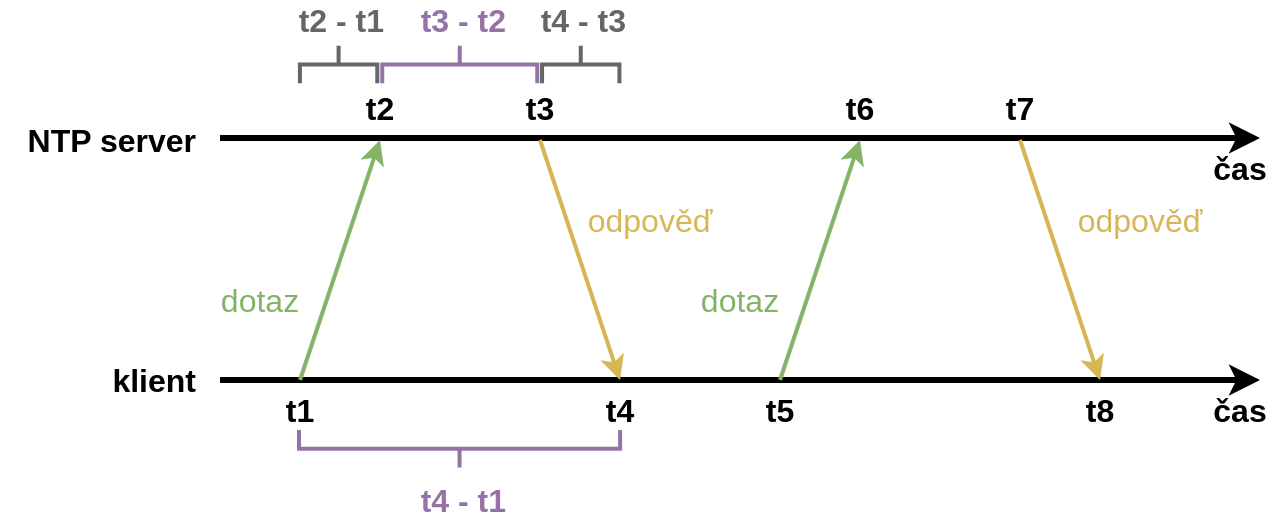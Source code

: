<mxfile version="26.2.2">
  <diagram name="Page-1" id="X08ZS3o8av-dKwaU-rqE">
    <mxGraphModel dx="985" dy="580" grid="1" gridSize="10" guides="1" tooltips="1" connect="1" arrows="1" fold="1" page="1" pageScale="1" pageWidth="1169" pageHeight="827" math="0" shadow="0">
      <root>
        <mxCell id="0" />
        <mxCell id="1" parent="0" />
        <mxCell id="-uxzVdANsLcefzm5V_yx-1" value="" style="endArrow=classic;html=1;rounded=0;strokeWidth=3;endFill=1;" parent="1" edge="1">
          <mxGeometry width="50" height="50" relative="1" as="geometry">
            <mxPoint x="400" y="319" as="sourcePoint" />
            <mxPoint x="920" y="319" as="targetPoint" />
          </mxGeometry>
        </mxCell>
        <mxCell id="-uxzVdANsLcefzm5V_yx-2" value="" style="endArrow=classic;html=1;rounded=0;strokeWidth=3;endFill=1;" parent="1" edge="1">
          <mxGeometry width="50" height="50" relative="1" as="geometry">
            <mxPoint x="400" y="440" as="sourcePoint" />
            <mxPoint x="920" y="440" as="targetPoint" />
          </mxGeometry>
        </mxCell>
        <mxCell id="-uxzVdANsLcefzm5V_yx-3" value="" style="endArrow=classic;html=1;rounded=0;fillColor=#d5e8d4;strokeColor=#82b366;strokeWidth=2;" parent="1" edge="1">
          <mxGeometry width="50" height="50" relative="1" as="geometry">
            <mxPoint x="440" y="440" as="sourcePoint" />
            <mxPoint x="480" y="320" as="targetPoint" />
          </mxGeometry>
        </mxCell>
        <mxCell id="-uxzVdANsLcefzm5V_yx-4" value="" style="endArrow=classic;html=1;rounded=0;fillColor=#fff2cc;strokeColor=#d6b656;strokeWidth=2;" parent="1" edge="1">
          <mxGeometry width="50" height="50" relative="1" as="geometry">
            <mxPoint x="560" y="320" as="sourcePoint" />
            <mxPoint x="600" y="440" as="targetPoint" />
          </mxGeometry>
        </mxCell>
        <mxCell id="-uxzVdANsLcefzm5V_yx-5" value="" style="endArrow=classic;html=1;rounded=0;fillColor=#d5e8d4;strokeColor=#82b366;strokeWidth=2;" parent="1" edge="1">
          <mxGeometry width="50" height="50" relative="1" as="geometry">
            <mxPoint x="680" y="440" as="sourcePoint" />
            <mxPoint x="720" y="320" as="targetPoint" />
          </mxGeometry>
        </mxCell>
        <mxCell id="-uxzVdANsLcefzm5V_yx-6" value="" style="endArrow=classic;html=1;rounded=0;fillColor=#fff2cc;strokeColor=#d6b656;strokeWidth=2;" parent="1" edge="1">
          <mxGeometry width="50" height="50" relative="1" as="geometry">
            <mxPoint x="800" y="320" as="sourcePoint" />
            <mxPoint x="840" y="440" as="targetPoint" />
          </mxGeometry>
        </mxCell>
        <mxCell id="-uxzVdANsLcefzm5V_yx-8" value="&lt;font style=&quot;font-size: 16px;&quot;&gt;&lt;b&gt;t1&lt;/b&gt;&lt;/font&gt;" style="text;html=1;align=center;verticalAlign=middle;whiteSpace=wrap;rounded=0;" parent="1" vertex="1">
          <mxGeometry x="420" y="440" width="40" height="30" as="geometry" />
        </mxCell>
        <mxCell id="-uxzVdANsLcefzm5V_yx-9" value="&lt;font style=&quot;font-size: 16px;&quot;&gt;&lt;b&gt;t2&lt;/b&gt;&lt;/font&gt;" style="text;html=1;align=center;verticalAlign=middle;whiteSpace=wrap;rounded=0;" parent="1" vertex="1">
          <mxGeometry x="460" y="289.43" width="40" height="30" as="geometry" />
        </mxCell>
        <mxCell id="-uxzVdANsLcefzm5V_yx-10" value="&lt;font style=&quot;font-size: 16px;&quot;&gt;&lt;b&gt;t3&lt;/b&gt;&lt;/font&gt;" style="text;html=1;align=center;verticalAlign=middle;whiteSpace=wrap;rounded=0;" parent="1" vertex="1">
          <mxGeometry x="540" y="289.43" width="40" height="30" as="geometry" />
        </mxCell>
        <mxCell id="-uxzVdANsLcefzm5V_yx-11" value="&lt;font style=&quot;font-size: 16px;&quot;&gt;&lt;b&gt;t4&lt;/b&gt;&lt;/font&gt;" style="text;html=1;align=center;verticalAlign=middle;whiteSpace=wrap;rounded=0;" parent="1" vertex="1">
          <mxGeometry x="580" y="440" width="40" height="30" as="geometry" />
        </mxCell>
        <mxCell id="-uxzVdANsLcefzm5V_yx-12" value="&lt;font style=&quot;font-size: 16px;&quot;&gt;&lt;b&gt;t5&lt;/b&gt;&lt;/font&gt;" style="text;html=1;align=center;verticalAlign=middle;whiteSpace=wrap;rounded=0;" parent="1" vertex="1">
          <mxGeometry x="660" y="440" width="40" height="30" as="geometry" />
        </mxCell>
        <mxCell id="-uxzVdANsLcefzm5V_yx-13" value="&lt;font style=&quot;font-size: 16px;&quot;&gt;&lt;b&gt;t6&lt;/b&gt;&lt;/font&gt;" style="text;html=1;align=center;verticalAlign=middle;whiteSpace=wrap;rounded=0;" parent="1" vertex="1">
          <mxGeometry x="700" y="289.43" width="40" height="30" as="geometry" />
        </mxCell>
        <mxCell id="-uxzVdANsLcefzm5V_yx-14" value="&lt;font style=&quot;font-size: 16px;&quot;&gt;&lt;b&gt;t7&lt;/b&gt;&lt;/font&gt;" style="text;html=1;align=center;verticalAlign=middle;whiteSpace=wrap;rounded=0;" parent="1" vertex="1">
          <mxGeometry x="780" y="289.43" width="40" height="30" as="geometry" />
        </mxCell>
        <mxCell id="-uxzVdANsLcefzm5V_yx-15" value="&lt;font style=&quot;font-size: 16px;&quot;&gt;&lt;b&gt;t8&lt;/b&gt;&lt;/font&gt;" style="text;html=1;align=center;verticalAlign=middle;whiteSpace=wrap;rounded=0;" parent="1" vertex="1">
          <mxGeometry x="820" y="440" width="40" height="30" as="geometry" />
        </mxCell>
        <mxCell id="-uxzVdANsLcefzm5V_yx-16" value="&lt;font style=&quot;font-size: 16px;&quot;&gt;&lt;b&gt;klient&lt;/b&gt;&lt;/font&gt;" style="text;html=1;align=right;verticalAlign=middle;whiteSpace=wrap;rounded=0;" parent="1" vertex="1">
          <mxGeometry x="330" y="430" width="60" height="20" as="geometry" />
        </mxCell>
        <mxCell id="-uxzVdANsLcefzm5V_yx-17" value="&lt;font style=&quot;font-size: 16px;&quot;&gt;&lt;b&gt;NTP server&lt;/b&gt;&lt;/font&gt;" style="text;html=1;align=right;verticalAlign=middle;whiteSpace=wrap;rounded=0;" parent="1" vertex="1">
          <mxGeometry x="290" y="310" width="100" height="20" as="geometry" />
        </mxCell>
        <mxCell id="-uxzVdANsLcefzm5V_yx-18" value="&lt;font style=&quot;font-size: 16px; color: rgb(130, 179, 102);&quot;&gt;dotaz&lt;/font&gt;" style="text;html=1;align=center;verticalAlign=middle;whiteSpace=wrap;rounded=0;" parent="1" vertex="1">
          <mxGeometry x="390" y="390" width="60" height="20" as="geometry" />
        </mxCell>
        <mxCell id="-uxzVdANsLcefzm5V_yx-19" value="&lt;font style=&quot;font-size: 16px; color: rgb(130, 179, 102);&quot;&gt;dotaz&lt;/font&gt;" style="text;html=1;align=center;verticalAlign=middle;whiteSpace=wrap;rounded=0;" parent="1" vertex="1">
          <mxGeometry x="630" y="390" width="60" height="20" as="geometry" />
        </mxCell>
        <mxCell id="-uxzVdANsLcefzm5V_yx-20" value="&lt;font style=&quot;font-size: 16px; color: rgb(214, 182, 86);&quot;&gt;odpověď&lt;/font&gt;" style="text;html=1;align=center;verticalAlign=middle;whiteSpace=wrap;rounded=0;" parent="1" vertex="1">
          <mxGeometry x="585" y="350" width="60" height="20" as="geometry" />
        </mxCell>
        <mxCell id="-uxzVdANsLcefzm5V_yx-21" value="&lt;font style=&quot;font-size: 16px; color: rgb(214, 182, 86);&quot;&gt;odpověď&lt;/font&gt;" style="text;html=1;align=center;verticalAlign=middle;whiteSpace=wrap;rounded=0;" parent="1" vertex="1">
          <mxGeometry x="830" y="350" width="60" height="20" as="geometry" />
        </mxCell>
        <mxCell id="-uxzVdANsLcefzm5V_yx-22" value="" style="strokeWidth=2;html=1;shape=mxgraph.flowchart.annotation_2;align=left;labelPosition=right;pointerEvents=1;rotation=-90;fillColor=#e1d5e7;strokeColor=#9673a6;" parent="1" vertex="1">
          <mxGeometry x="510.4" y="394.11" width="18.75" height="160.55" as="geometry" />
        </mxCell>
        <mxCell id="-uxzVdANsLcefzm5V_yx-25" value="" style="strokeWidth=2;html=1;shape=mxgraph.flowchart.annotation_2;align=left;labelPosition=right;pointerEvents=1;rotation=90;fillColor=#e1d5e7;strokeColor=#9673a6;" parent="1" vertex="1">
          <mxGeometry x="510.5" y="243.5" width="18.75" height="77.5" as="geometry" />
        </mxCell>
        <mxCell id="-uxzVdANsLcefzm5V_yx-29" value="" style="strokeWidth=2;html=1;shape=mxgraph.flowchart.annotation_2;align=left;labelPosition=right;pointerEvents=1;rotation=90;fillColor=#f5f5f5;fontColor=#333333;strokeColor=#666666;" parent="1" vertex="1">
          <mxGeometry x="449.92" y="262.9" width="18.75" height="38.69" as="geometry" />
        </mxCell>
        <mxCell id="-uxzVdANsLcefzm5V_yx-30" value="" style="strokeWidth=2;html=1;shape=mxgraph.flowchart.annotation_2;align=left;labelPosition=right;pointerEvents=1;rotation=90;fillColor=#f5f5f5;fontColor=#333333;strokeColor=#666666;" parent="1" vertex="1">
          <mxGeometry x="571" y="262.9" width="18.75" height="38.69" as="geometry" />
        </mxCell>
        <mxCell id="-uxzVdANsLcefzm5V_yx-31" value="&lt;font style=&quot;font-size: 16px; color: rgb(102, 102, 102);&quot;&gt;&lt;b&gt;t2 - t1&lt;/b&gt;&lt;/font&gt;" style="text;html=1;align=right;verticalAlign=middle;whiteSpace=wrap;rounded=0;" parent="1" vertex="1">
          <mxGeometry x="434.3" y="250" width="50" height="20" as="geometry" />
        </mxCell>
        <mxCell id="-uxzVdANsLcefzm5V_yx-32" value="&lt;font style=&quot;font-size: 16px; color: rgb(150, 115, 166);&quot;&gt;&lt;b style=&quot;&quot;&gt;t3 - t2&lt;/b&gt;&lt;/font&gt;" style="text;html=1;align=right;verticalAlign=middle;whiteSpace=wrap;rounded=0;" parent="1" vertex="1">
          <mxGeometry x="494.88" y="250" width="50" height="20" as="geometry" />
        </mxCell>
        <mxCell id="-uxzVdANsLcefzm5V_yx-33" value="&lt;font style=&quot;font-size: 16px; color: rgb(102, 102, 102);&quot;&gt;&lt;b&gt;t4 - t3&lt;/b&gt;&lt;/font&gt;" style="text;html=1;align=right;verticalAlign=middle;whiteSpace=wrap;rounded=0;" parent="1" vertex="1">
          <mxGeometry x="555.38" y="250" width="50" height="20" as="geometry" />
        </mxCell>
        <mxCell id="-uxzVdANsLcefzm5V_yx-34" value="&lt;font style=&quot;font-size: 16px; color: rgb(150, 115, 166);&quot;&gt;&lt;b style=&quot;&quot;&gt;t4 - t1&lt;/b&gt;&lt;/font&gt;" style="text;html=1;align=right;verticalAlign=middle;whiteSpace=wrap;rounded=0;" parent="1" vertex="1">
          <mxGeometry x="494.78" y="490" width="50" height="20" as="geometry" />
        </mxCell>
        <mxCell id="akNq4xzUN1sXz9b3k_mE-1" value="&lt;font style=&quot;font-size: 16px;&quot;&gt;&lt;b&gt;čas&lt;/b&gt;&lt;/font&gt;" style="text;html=1;align=center;verticalAlign=middle;whiteSpace=wrap;rounded=0;" vertex="1" parent="1">
          <mxGeometry x="890" y="440" width="40" height="30" as="geometry" />
        </mxCell>
        <mxCell id="akNq4xzUN1sXz9b3k_mE-2" value="&lt;font style=&quot;font-size: 16px;&quot;&gt;&lt;b&gt;čas&lt;/b&gt;&lt;/font&gt;" style="text;html=1;align=center;verticalAlign=middle;whiteSpace=wrap;rounded=0;" vertex="1" parent="1">
          <mxGeometry x="890" y="319.43" width="40" height="30" as="geometry" />
        </mxCell>
      </root>
    </mxGraphModel>
  </diagram>
</mxfile>
